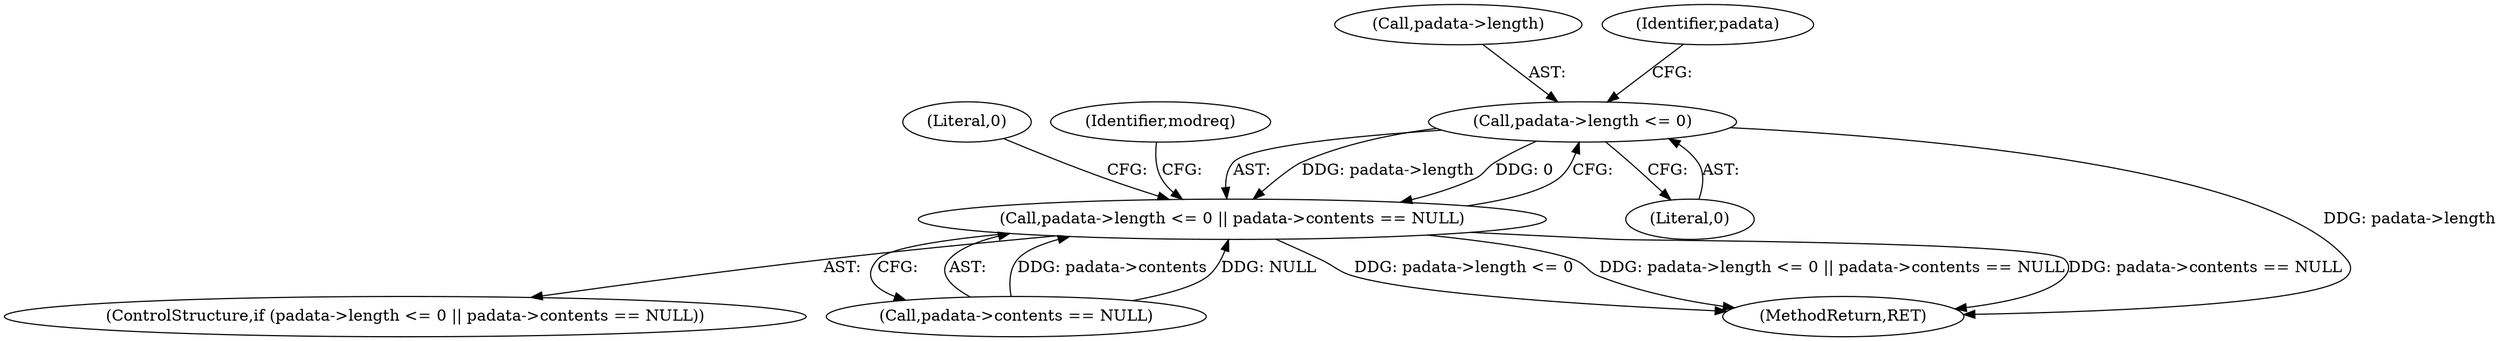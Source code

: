 digraph "0_krb5_db64ca25d661a47b996b4e2645998b5d7f0eb52c@pointer" {
"1000227" [label="(Call,padata->length <= 0)"];
"1000226" [label="(Call,padata->length <= 0 || padata->contents == NULL)"];
"1000231" [label="(Literal,0)"];
"1000228" [label="(Call,padata->length)"];
"1000226" [label="(Call,padata->length <= 0 || padata->contents == NULL)"];
"1000227" [label="(Call,padata->length <= 0)"];
"1000234" [label="(Identifier,padata)"];
"1000225" [label="(ControlStructure,if (padata->length <= 0 || padata->contents == NULL))"];
"1000232" [label="(Call,padata->contents == NULL)"];
"1000238" [label="(Literal,0)"];
"1000241" [label="(Identifier,modreq)"];
"1001409" [label="(MethodReturn,RET)"];
"1000227" -> "1000226"  [label="AST: "];
"1000227" -> "1000231"  [label="CFG: "];
"1000228" -> "1000227"  [label="AST: "];
"1000231" -> "1000227"  [label="AST: "];
"1000234" -> "1000227"  [label="CFG: "];
"1000226" -> "1000227"  [label="CFG: "];
"1000227" -> "1001409"  [label="DDG: padata->length"];
"1000227" -> "1000226"  [label="DDG: padata->length"];
"1000227" -> "1000226"  [label="DDG: 0"];
"1000226" -> "1000225"  [label="AST: "];
"1000226" -> "1000232"  [label="CFG: "];
"1000232" -> "1000226"  [label="AST: "];
"1000238" -> "1000226"  [label="CFG: "];
"1000241" -> "1000226"  [label="CFG: "];
"1000226" -> "1001409"  [label="DDG: padata->length <= 0"];
"1000226" -> "1001409"  [label="DDG: padata->length <= 0 || padata->contents == NULL"];
"1000226" -> "1001409"  [label="DDG: padata->contents == NULL"];
"1000232" -> "1000226"  [label="DDG: padata->contents"];
"1000232" -> "1000226"  [label="DDG: NULL"];
}
